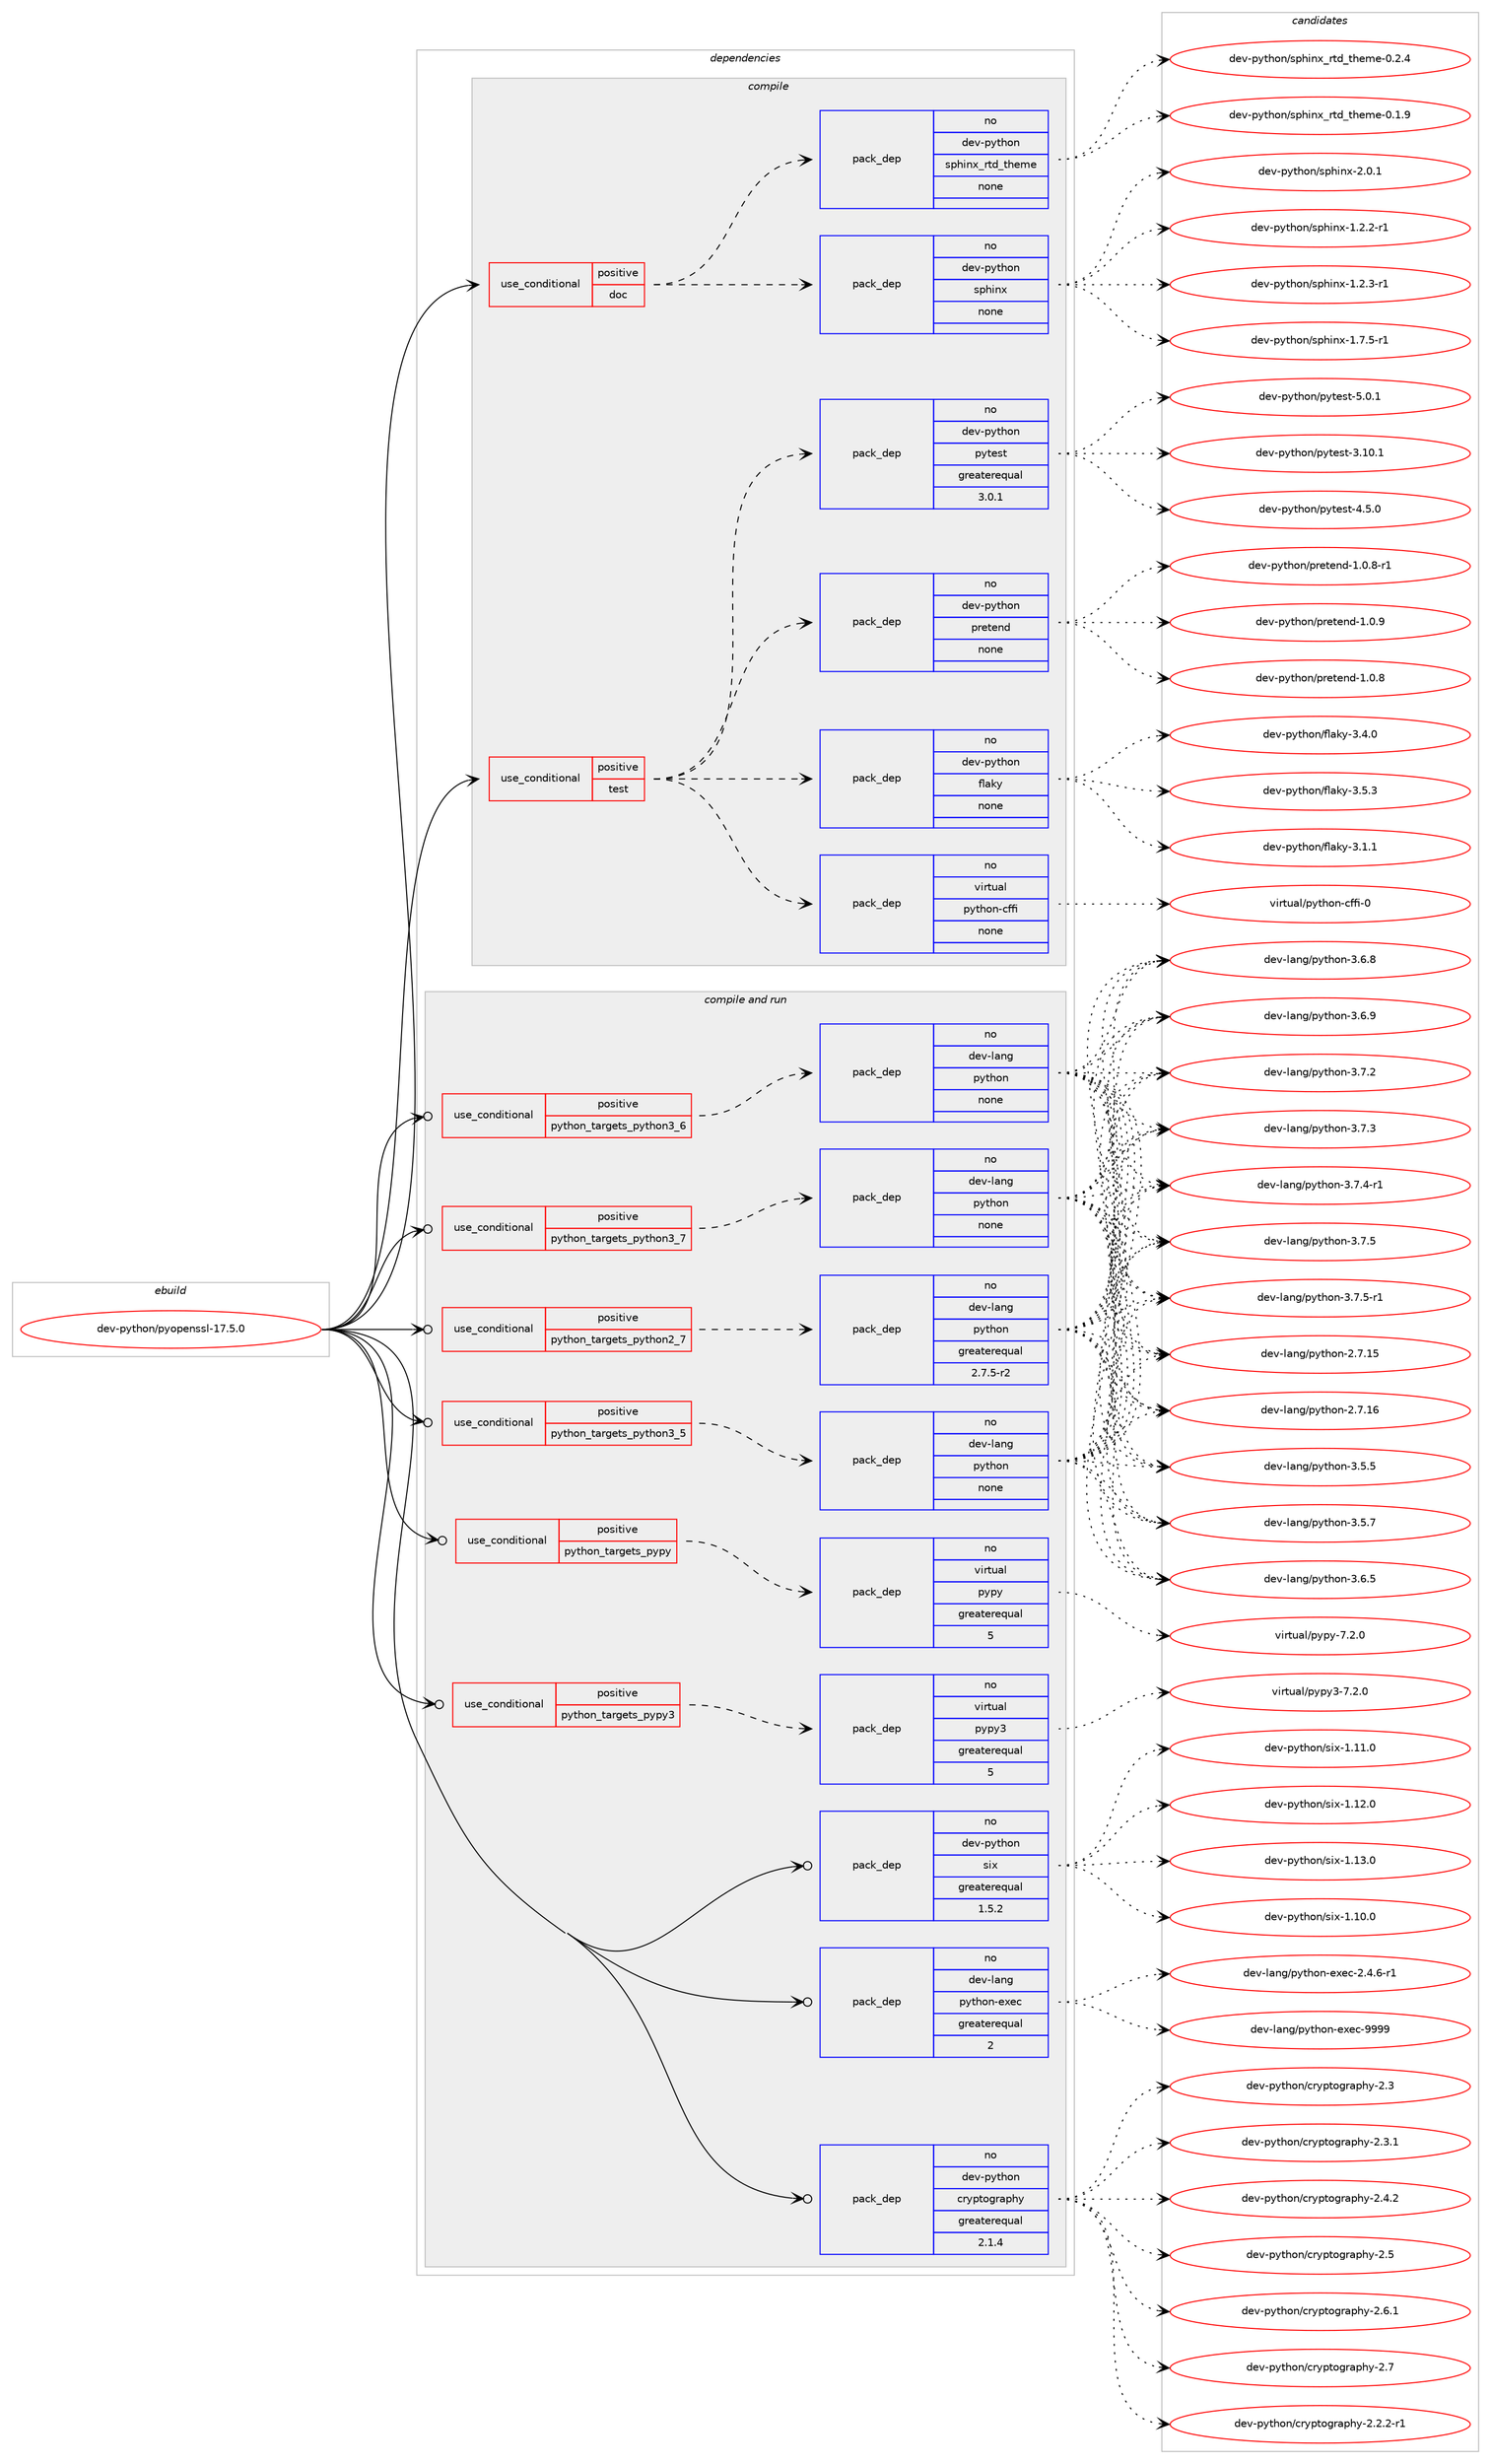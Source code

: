 digraph prolog {

# *************
# Graph options
# *************

newrank=true;
concentrate=true;
compound=true;
graph [rankdir=LR,fontname=Helvetica,fontsize=10,ranksep=1.5];#, ranksep=2.5, nodesep=0.2];
edge  [arrowhead=vee];
node  [fontname=Helvetica,fontsize=10];

# **********
# The ebuild
# **********

subgraph cluster_leftcol {
color=gray;
rank=same;
label=<<i>ebuild</i>>;
id [label="dev-python/pyopenssl-17.5.0", color=red, width=4, href="../dev-python/pyopenssl-17.5.0.svg"];
}

# ****************
# The dependencies
# ****************

subgraph cluster_midcol {
color=gray;
label=<<i>dependencies</i>>;
subgraph cluster_compile {
fillcolor="#eeeeee";
style=filled;
label=<<i>compile</i>>;
subgraph cond146397 {
dependency627414 [label=<<TABLE BORDER="0" CELLBORDER="1" CELLSPACING="0" CELLPADDING="4"><TR><TD ROWSPAN="3" CELLPADDING="10">use_conditional</TD></TR><TR><TD>positive</TD></TR><TR><TD>doc</TD></TR></TABLE>>, shape=none, color=red];
subgraph pack469168 {
dependency627415 [label=<<TABLE BORDER="0" CELLBORDER="1" CELLSPACING="0" CELLPADDING="4" WIDTH="220"><TR><TD ROWSPAN="6" CELLPADDING="30">pack_dep</TD></TR><TR><TD WIDTH="110">no</TD></TR><TR><TD>dev-python</TD></TR><TR><TD>sphinx</TD></TR><TR><TD>none</TD></TR><TR><TD></TD></TR></TABLE>>, shape=none, color=blue];
}
dependency627414:e -> dependency627415:w [weight=20,style="dashed",arrowhead="vee"];
subgraph pack469169 {
dependency627416 [label=<<TABLE BORDER="0" CELLBORDER="1" CELLSPACING="0" CELLPADDING="4" WIDTH="220"><TR><TD ROWSPAN="6" CELLPADDING="30">pack_dep</TD></TR><TR><TD WIDTH="110">no</TD></TR><TR><TD>dev-python</TD></TR><TR><TD>sphinx_rtd_theme</TD></TR><TR><TD>none</TD></TR><TR><TD></TD></TR></TABLE>>, shape=none, color=blue];
}
dependency627414:e -> dependency627416:w [weight=20,style="dashed",arrowhead="vee"];
}
id:e -> dependency627414:w [weight=20,style="solid",arrowhead="vee"];
subgraph cond146398 {
dependency627417 [label=<<TABLE BORDER="0" CELLBORDER="1" CELLSPACING="0" CELLPADDING="4"><TR><TD ROWSPAN="3" CELLPADDING="10">use_conditional</TD></TR><TR><TD>positive</TD></TR><TR><TD>test</TD></TR></TABLE>>, shape=none, color=red];
subgraph pack469170 {
dependency627418 [label=<<TABLE BORDER="0" CELLBORDER="1" CELLSPACING="0" CELLPADDING="4" WIDTH="220"><TR><TD ROWSPAN="6" CELLPADDING="30">pack_dep</TD></TR><TR><TD WIDTH="110">no</TD></TR><TR><TD>virtual</TD></TR><TR><TD>python-cffi</TD></TR><TR><TD>none</TD></TR><TR><TD></TD></TR></TABLE>>, shape=none, color=blue];
}
dependency627417:e -> dependency627418:w [weight=20,style="dashed",arrowhead="vee"];
subgraph pack469171 {
dependency627419 [label=<<TABLE BORDER="0" CELLBORDER="1" CELLSPACING="0" CELLPADDING="4" WIDTH="220"><TR><TD ROWSPAN="6" CELLPADDING="30">pack_dep</TD></TR><TR><TD WIDTH="110">no</TD></TR><TR><TD>dev-python</TD></TR><TR><TD>flaky</TD></TR><TR><TD>none</TD></TR><TR><TD></TD></TR></TABLE>>, shape=none, color=blue];
}
dependency627417:e -> dependency627419:w [weight=20,style="dashed",arrowhead="vee"];
subgraph pack469172 {
dependency627420 [label=<<TABLE BORDER="0" CELLBORDER="1" CELLSPACING="0" CELLPADDING="4" WIDTH="220"><TR><TD ROWSPAN="6" CELLPADDING="30">pack_dep</TD></TR><TR><TD WIDTH="110">no</TD></TR><TR><TD>dev-python</TD></TR><TR><TD>pretend</TD></TR><TR><TD>none</TD></TR><TR><TD></TD></TR></TABLE>>, shape=none, color=blue];
}
dependency627417:e -> dependency627420:w [weight=20,style="dashed",arrowhead="vee"];
subgraph pack469173 {
dependency627421 [label=<<TABLE BORDER="0" CELLBORDER="1" CELLSPACING="0" CELLPADDING="4" WIDTH="220"><TR><TD ROWSPAN="6" CELLPADDING="30">pack_dep</TD></TR><TR><TD WIDTH="110">no</TD></TR><TR><TD>dev-python</TD></TR><TR><TD>pytest</TD></TR><TR><TD>greaterequal</TD></TR><TR><TD>3.0.1</TD></TR></TABLE>>, shape=none, color=blue];
}
dependency627417:e -> dependency627421:w [weight=20,style="dashed",arrowhead="vee"];
}
id:e -> dependency627417:w [weight=20,style="solid",arrowhead="vee"];
}
subgraph cluster_compileandrun {
fillcolor="#eeeeee";
style=filled;
label=<<i>compile and run</i>>;
subgraph cond146399 {
dependency627422 [label=<<TABLE BORDER="0" CELLBORDER="1" CELLSPACING="0" CELLPADDING="4"><TR><TD ROWSPAN="3" CELLPADDING="10">use_conditional</TD></TR><TR><TD>positive</TD></TR><TR><TD>python_targets_pypy</TD></TR></TABLE>>, shape=none, color=red];
subgraph pack469174 {
dependency627423 [label=<<TABLE BORDER="0" CELLBORDER="1" CELLSPACING="0" CELLPADDING="4" WIDTH="220"><TR><TD ROWSPAN="6" CELLPADDING="30">pack_dep</TD></TR><TR><TD WIDTH="110">no</TD></TR><TR><TD>virtual</TD></TR><TR><TD>pypy</TD></TR><TR><TD>greaterequal</TD></TR><TR><TD>5</TD></TR></TABLE>>, shape=none, color=blue];
}
dependency627422:e -> dependency627423:w [weight=20,style="dashed",arrowhead="vee"];
}
id:e -> dependency627422:w [weight=20,style="solid",arrowhead="odotvee"];
subgraph cond146400 {
dependency627424 [label=<<TABLE BORDER="0" CELLBORDER="1" CELLSPACING="0" CELLPADDING="4"><TR><TD ROWSPAN="3" CELLPADDING="10">use_conditional</TD></TR><TR><TD>positive</TD></TR><TR><TD>python_targets_pypy3</TD></TR></TABLE>>, shape=none, color=red];
subgraph pack469175 {
dependency627425 [label=<<TABLE BORDER="0" CELLBORDER="1" CELLSPACING="0" CELLPADDING="4" WIDTH="220"><TR><TD ROWSPAN="6" CELLPADDING="30">pack_dep</TD></TR><TR><TD WIDTH="110">no</TD></TR><TR><TD>virtual</TD></TR><TR><TD>pypy3</TD></TR><TR><TD>greaterequal</TD></TR><TR><TD>5</TD></TR></TABLE>>, shape=none, color=blue];
}
dependency627424:e -> dependency627425:w [weight=20,style="dashed",arrowhead="vee"];
}
id:e -> dependency627424:w [weight=20,style="solid",arrowhead="odotvee"];
subgraph cond146401 {
dependency627426 [label=<<TABLE BORDER="0" CELLBORDER="1" CELLSPACING="0" CELLPADDING="4"><TR><TD ROWSPAN="3" CELLPADDING="10">use_conditional</TD></TR><TR><TD>positive</TD></TR><TR><TD>python_targets_python2_7</TD></TR></TABLE>>, shape=none, color=red];
subgraph pack469176 {
dependency627427 [label=<<TABLE BORDER="0" CELLBORDER="1" CELLSPACING="0" CELLPADDING="4" WIDTH="220"><TR><TD ROWSPAN="6" CELLPADDING="30">pack_dep</TD></TR><TR><TD WIDTH="110">no</TD></TR><TR><TD>dev-lang</TD></TR><TR><TD>python</TD></TR><TR><TD>greaterequal</TD></TR><TR><TD>2.7.5-r2</TD></TR></TABLE>>, shape=none, color=blue];
}
dependency627426:e -> dependency627427:w [weight=20,style="dashed",arrowhead="vee"];
}
id:e -> dependency627426:w [weight=20,style="solid",arrowhead="odotvee"];
subgraph cond146402 {
dependency627428 [label=<<TABLE BORDER="0" CELLBORDER="1" CELLSPACING="0" CELLPADDING="4"><TR><TD ROWSPAN="3" CELLPADDING="10">use_conditional</TD></TR><TR><TD>positive</TD></TR><TR><TD>python_targets_python3_5</TD></TR></TABLE>>, shape=none, color=red];
subgraph pack469177 {
dependency627429 [label=<<TABLE BORDER="0" CELLBORDER="1" CELLSPACING="0" CELLPADDING="4" WIDTH="220"><TR><TD ROWSPAN="6" CELLPADDING="30">pack_dep</TD></TR><TR><TD WIDTH="110">no</TD></TR><TR><TD>dev-lang</TD></TR><TR><TD>python</TD></TR><TR><TD>none</TD></TR><TR><TD></TD></TR></TABLE>>, shape=none, color=blue];
}
dependency627428:e -> dependency627429:w [weight=20,style="dashed",arrowhead="vee"];
}
id:e -> dependency627428:w [weight=20,style="solid",arrowhead="odotvee"];
subgraph cond146403 {
dependency627430 [label=<<TABLE BORDER="0" CELLBORDER="1" CELLSPACING="0" CELLPADDING="4"><TR><TD ROWSPAN="3" CELLPADDING="10">use_conditional</TD></TR><TR><TD>positive</TD></TR><TR><TD>python_targets_python3_6</TD></TR></TABLE>>, shape=none, color=red];
subgraph pack469178 {
dependency627431 [label=<<TABLE BORDER="0" CELLBORDER="1" CELLSPACING="0" CELLPADDING="4" WIDTH="220"><TR><TD ROWSPAN="6" CELLPADDING="30">pack_dep</TD></TR><TR><TD WIDTH="110">no</TD></TR><TR><TD>dev-lang</TD></TR><TR><TD>python</TD></TR><TR><TD>none</TD></TR><TR><TD></TD></TR></TABLE>>, shape=none, color=blue];
}
dependency627430:e -> dependency627431:w [weight=20,style="dashed",arrowhead="vee"];
}
id:e -> dependency627430:w [weight=20,style="solid",arrowhead="odotvee"];
subgraph cond146404 {
dependency627432 [label=<<TABLE BORDER="0" CELLBORDER="1" CELLSPACING="0" CELLPADDING="4"><TR><TD ROWSPAN="3" CELLPADDING="10">use_conditional</TD></TR><TR><TD>positive</TD></TR><TR><TD>python_targets_python3_7</TD></TR></TABLE>>, shape=none, color=red];
subgraph pack469179 {
dependency627433 [label=<<TABLE BORDER="0" CELLBORDER="1" CELLSPACING="0" CELLPADDING="4" WIDTH="220"><TR><TD ROWSPAN="6" CELLPADDING="30">pack_dep</TD></TR><TR><TD WIDTH="110">no</TD></TR><TR><TD>dev-lang</TD></TR><TR><TD>python</TD></TR><TR><TD>none</TD></TR><TR><TD></TD></TR></TABLE>>, shape=none, color=blue];
}
dependency627432:e -> dependency627433:w [weight=20,style="dashed",arrowhead="vee"];
}
id:e -> dependency627432:w [weight=20,style="solid",arrowhead="odotvee"];
subgraph pack469180 {
dependency627434 [label=<<TABLE BORDER="0" CELLBORDER="1" CELLSPACING="0" CELLPADDING="4" WIDTH="220"><TR><TD ROWSPAN="6" CELLPADDING="30">pack_dep</TD></TR><TR><TD WIDTH="110">no</TD></TR><TR><TD>dev-lang</TD></TR><TR><TD>python-exec</TD></TR><TR><TD>greaterequal</TD></TR><TR><TD>2</TD></TR></TABLE>>, shape=none, color=blue];
}
id:e -> dependency627434:w [weight=20,style="solid",arrowhead="odotvee"];
subgraph pack469181 {
dependency627435 [label=<<TABLE BORDER="0" CELLBORDER="1" CELLSPACING="0" CELLPADDING="4" WIDTH="220"><TR><TD ROWSPAN="6" CELLPADDING="30">pack_dep</TD></TR><TR><TD WIDTH="110">no</TD></TR><TR><TD>dev-python</TD></TR><TR><TD>cryptography</TD></TR><TR><TD>greaterequal</TD></TR><TR><TD>2.1.4</TD></TR></TABLE>>, shape=none, color=blue];
}
id:e -> dependency627435:w [weight=20,style="solid",arrowhead="odotvee"];
subgraph pack469182 {
dependency627436 [label=<<TABLE BORDER="0" CELLBORDER="1" CELLSPACING="0" CELLPADDING="4" WIDTH="220"><TR><TD ROWSPAN="6" CELLPADDING="30">pack_dep</TD></TR><TR><TD WIDTH="110">no</TD></TR><TR><TD>dev-python</TD></TR><TR><TD>six</TD></TR><TR><TD>greaterequal</TD></TR><TR><TD>1.5.2</TD></TR></TABLE>>, shape=none, color=blue];
}
id:e -> dependency627436:w [weight=20,style="solid",arrowhead="odotvee"];
}
subgraph cluster_run {
fillcolor="#eeeeee";
style=filled;
label=<<i>run</i>>;
}
}

# **************
# The candidates
# **************

subgraph cluster_choices {
rank=same;
color=gray;
label=<<i>candidates</i>>;

subgraph choice469168 {
color=black;
nodesep=1;
choice10010111845112121116104111110471151121041051101204549465046504511449 [label="dev-python/sphinx-1.2.2-r1", color=red, width=4,href="../dev-python/sphinx-1.2.2-r1.svg"];
choice10010111845112121116104111110471151121041051101204549465046514511449 [label="dev-python/sphinx-1.2.3-r1", color=red, width=4,href="../dev-python/sphinx-1.2.3-r1.svg"];
choice10010111845112121116104111110471151121041051101204549465546534511449 [label="dev-python/sphinx-1.7.5-r1", color=red, width=4,href="../dev-python/sphinx-1.7.5-r1.svg"];
choice1001011184511212111610411111047115112104105110120455046484649 [label="dev-python/sphinx-2.0.1", color=red, width=4,href="../dev-python/sphinx-2.0.1.svg"];
dependency627415:e -> choice10010111845112121116104111110471151121041051101204549465046504511449:w [style=dotted,weight="100"];
dependency627415:e -> choice10010111845112121116104111110471151121041051101204549465046514511449:w [style=dotted,weight="100"];
dependency627415:e -> choice10010111845112121116104111110471151121041051101204549465546534511449:w [style=dotted,weight="100"];
dependency627415:e -> choice1001011184511212111610411111047115112104105110120455046484649:w [style=dotted,weight="100"];
}
subgraph choice469169 {
color=black;
nodesep=1;
choice10010111845112121116104111110471151121041051101209511411610095116104101109101454846494657 [label="dev-python/sphinx_rtd_theme-0.1.9", color=red, width=4,href="../dev-python/sphinx_rtd_theme-0.1.9.svg"];
choice10010111845112121116104111110471151121041051101209511411610095116104101109101454846504652 [label="dev-python/sphinx_rtd_theme-0.2.4", color=red, width=4,href="../dev-python/sphinx_rtd_theme-0.2.4.svg"];
dependency627416:e -> choice10010111845112121116104111110471151121041051101209511411610095116104101109101454846494657:w [style=dotted,weight="100"];
dependency627416:e -> choice10010111845112121116104111110471151121041051101209511411610095116104101109101454846504652:w [style=dotted,weight="100"];
}
subgraph choice469170 {
color=black;
nodesep=1;
choice118105114116117971084711212111610411111045991021021054548 [label="virtual/python-cffi-0", color=red, width=4,href="../virtual/python-cffi-0.svg"];
dependency627418:e -> choice118105114116117971084711212111610411111045991021021054548:w [style=dotted,weight="100"];
}
subgraph choice469171 {
color=black;
nodesep=1;
choice100101118451121211161041111104710210897107121455146494649 [label="dev-python/flaky-3.1.1", color=red, width=4,href="../dev-python/flaky-3.1.1.svg"];
choice100101118451121211161041111104710210897107121455146524648 [label="dev-python/flaky-3.4.0", color=red, width=4,href="../dev-python/flaky-3.4.0.svg"];
choice100101118451121211161041111104710210897107121455146534651 [label="dev-python/flaky-3.5.3", color=red, width=4,href="../dev-python/flaky-3.5.3.svg"];
dependency627419:e -> choice100101118451121211161041111104710210897107121455146494649:w [style=dotted,weight="100"];
dependency627419:e -> choice100101118451121211161041111104710210897107121455146524648:w [style=dotted,weight="100"];
dependency627419:e -> choice100101118451121211161041111104710210897107121455146534651:w [style=dotted,weight="100"];
}
subgraph choice469172 {
color=black;
nodesep=1;
choice1001011184511212111610411111047112114101116101110100454946484656 [label="dev-python/pretend-1.0.8", color=red, width=4,href="../dev-python/pretend-1.0.8.svg"];
choice10010111845112121116104111110471121141011161011101004549464846564511449 [label="dev-python/pretend-1.0.8-r1", color=red, width=4,href="../dev-python/pretend-1.0.8-r1.svg"];
choice1001011184511212111610411111047112114101116101110100454946484657 [label="dev-python/pretend-1.0.9", color=red, width=4,href="../dev-python/pretend-1.0.9.svg"];
dependency627420:e -> choice1001011184511212111610411111047112114101116101110100454946484656:w [style=dotted,weight="100"];
dependency627420:e -> choice10010111845112121116104111110471121141011161011101004549464846564511449:w [style=dotted,weight="100"];
dependency627420:e -> choice1001011184511212111610411111047112114101116101110100454946484657:w [style=dotted,weight="100"];
}
subgraph choice469173 {
color=black;
nodesep=1;
choice100101118451121211161041111104711212111610111511645514649484649 [label="dev-python/pytest-3.10.1", color=red, width=4,href="../dev-python/pytest-3.10.1.svg"];
choice1001011184511212111610411111047112121116101115116455246534648 [label="dev-python/pytest-4.5.0", color=red, width=4,href="../dev-python/pytest-4.5.0.svg"];
choice1001011184511212111610411111047112121116101115116455346484649 [label="dev-python/pytest-5.0.1", color=red, width=4,href="../dev-python/pytest-5.0.1.svg"];
dependency627421:e -> choice100101118451121211161041111104711212111610111511645514649484649:w [style=dotted,weight="100"];
dependency627421:e -> choice1001011184511212111610411111047112121116101115116455246534648:w [style=dotted,weight="100"];
dependency627421:e -> choice1001011184511212111610411111047112121116101115116455346484649:w [style=dotted,weight="100"];
}
subgraph choice469174 {
color=black;
nodesep=1;
choice1181051141161179710847112121112121455546504648 [label="virtual/pypy-7.2.0", color=red, width=4,href="../virtual/pypy-7.2.0.svg"];
dependency627423:e -> choice1181051141161179710847112121112121455546504648:w [style=dotted,weight="100"];
}
subgraph choice469175 {
color=black;
nodesep=1;
choice118105114116117971084711212111212151455546504648 [label="virtual/pypy3-7.2.0", color=red, width=4,href="../virtual/pypy3-7.2.0.svg"];
dependency627425:e -> choice118105114116117971084711212111212151455546504648:w [style=dotted,weight="100"];
}
subgraph choice469176 {
color=black;
nodesep=1;
choice10010111845108971101034711212111610411111045504655464953 [label="dev-lang/python-2.7.15", color=red, width=4,href="../dev-lang/python-2.7.15.svg"];
choice10010111845108971101034711212111610411111045504655464954 [label="dev-lang/python-2.7.16", color=red, width=4,href="../dev-lang/python-2.7.16.svg"];
choice100101118451089711010347112121116104111110455146534653 [label="dev-lang/python-3.5.5", color=red, width=4,href="../dev-lang/python-3.5.5.svg"];
choice100101118451089711010347112121116104111110455146534655 [label="dev-lang/python-3.5.7", color=red, width=4,href="../dev-lang/python-3.5.7.svg"];
choice100101118451089711010347112121116104111110455146544653 [label="dev-lang/python-3.6.5", color=red, width=4,href="../dev-lang/python-3.6.5.svg"];
choice100101118451089711010347112121116104111110455146544656 [label="dev-lang/python-3.6.8", color=red, width=4,href="../dev-lang/python-3.6.8.svg"];
choice100101118451089711010347112121116104111110455146544657 [label="dev-lang/python-3.6.9", color=red, width=4,href="../dev-lang/python-3.6.9.svg"];
choice100101118451089711010347112121116104111110455146554650 [label="dev-lang/python-3.7.2", color=red, width=4,href="../dev-lang/python-3.7.2.svg"];
choice100101118451089711010347112121116104111110455146554651 [label="dev-lang/python-3.7.3", color=red, width=4,href="../dev-lang/python-3.7.3.svg"];
choice1001011184510897110103471121211161041111104551465546524511449 [label="dev-lang/python-3.7.4-r1", color=red, width=4,href="../dev-lang/python-3.7.4-r1.svg"];
choice100101118451089711010347112121116104111110455146554653 [label="dev-lang/python-3.7.5", color=red, width=4,href="../dev-lang/python-3.7.5.svg"];
choice1001011184510897110103471121211161041111104551465546534511449 [label="dev-lang/python-3.7.5-r1", color=red, width=4,href="../dev-lang/python-3.7.5-r1.svg"];
dependency627427:e -> choice10010111845108971101034711212111610411111045504655464953:w [style=dotted,weight="100"];
dependency627427:e -> choice10010111845108971101034711212111610411111045504655464954:w [style=dotted,weight="100"];
dependency627427:e -> choice100101118451089711010347112121116104111110455146534653:w [style=dotted,weight="100"];
dependency627427:e -> choice100101118451089711010347112121116104111110455146534655:w [style=dotted,weight="100"];
dependency627427:e -> choice100101118451089711010347112121116104111110455146544653:w [style=dotted,weight="100"];
dependency627427:e -> choice100101118451089711010347112121116104111110455146544656:w [style=dotted,weight="100"];
dependency627427:e -> choice100101118451089711010347112121116104111110455146544657:w [style=dotted,weight="100"];
dependency627427:e -> choice100101118451089711010347112121116104111110455146554650:w [style=dotted,weight="100"];
dependency627427:e -> choice100101118451089711010347112121116104111110455146554651:w [style=dotted,weight="100"];
dependency627427:e -> choice1001011184510897110103471121211161041111104551465546524511449:w [style=dotted,weight="100"];
dependency627427:e -> choice100101118451089711010347112121116104111110455146554653:w [style=dotted,weight="100"];
dependency627427:e -> choice1001011184510897110103471121211161041111104551465546534511449:w [style=dotted,weight="100"];
}
subgraph choice469177 {
color=black;
nodesep=1;
choice10010111845108971101034711212111610411111045504655464953 [label="dev-lang/python-2.7.15", color=red, width=4,href="../dev-lang/python-2.7.15.svg"];
choice10010111845108971101034711212111610411111045504655464954 [label="dev-lang/python-2.7.16", color=red, width=4,href="../dev-lang/python-2.7.16.svg"];
choice100101118451089711010347112121116104111110455146534653 [label="dev-lang/python-3.5.5", color=red, width=4,href="../dev-lang/python-3.5.5.svg"];
choice100101118451089711010347112121116104111110455146534655 [label="dev-lang/python-3.5.7", color=red, width=4,href="../dev-lang/python-3.5.7.svg"];
choice100101118451089711010347112121116104111110455146544653 [label="dev-lang/python-3.6.5", color=red, width=4,href="../dev-lang/python-3.6.5.svg"];
choice100101118451089711010347112121116104111110455146544656 [label="dev-lang/python-3.6.8", color=red, width=4,href="../dev-lang/python-3.6.8.svg"];
choice100101118451089711010347112121116104111110455146544657 [label="dev-lang/python-3.6.9", color=red, width=4,href="../dev-lang/python-3.6.9.svg"];
choice100101118451089711010347112121116104111110455146554650 [label="dev-lang/python-3.7.2", color=red, width=4,href="../dev-lang/python-3.7.2.svg"];
choice100101118451089711010347112121116104111110455146554651 [label="dev-lang/python-3.7.3", color=red, width=4,href="../dev-lang/python-3.7.3.svg"];
choice1001011184510897110103471121211161041111104551465546524511449 [label="dev-lang/python-3.7.4-r1", color=red, width=4,href="../dev-lang/python-3.7.4-r1.svg"];
choice100101118451089711010347112121116104111110455146554653 [label="dev-lang/python-3.7.5", color=red, width=4,href="../dev-lang/python-3.7.5.svg"];
choice1001011184510897110103471121211161041111104551465546534511449 [label="dev-lang/python-3.7.5-r1", color=red, width=4,href="../dev-lang/python-3.7.5-r1.svg"];
dependency627429:e -> choice10010111845108971101034711212111610411111045504655464953:w [style=dotted,weight="100"];
dependency627429:e -> choice10010111845108971101034711212111610411111045504655464954:w [style=dotted,weight="100"];
dependency627429:e -> choice100101118451089711010347112121116104111110455146534653:w [style=dotted,weight="100"];
dependency627429:e -> choice100101118451089711010347112121116104111110455146534655:w [style=dotted,weight="100"];
dependency627429:e -> choice100101118451089711010347112121116104111110455146544653:w [style=dotted,weight="100"];
dependency627429:e -> choice100101118451089711010347112121116104111110455146544656:w [style=dotted,weight="100"];
dependency627429:e -> choice100101118451089711010347112121116104111110455146544657:w [style=dotted,weight="100"];
dependency627429:e -> choice100101118451089711010347112121116104111110455146554650:w [style=dotted,weight="100"];
dependency627429:e -> choice100101118451089711010347112121116104111110455146554651:w [style=dotted,weight="100"];
dependency627429:e -> choice1001011184510897110103471121211161041111104551465546524511449:w [style=dotted,weight="100"];
dependency627429:e -> choice100101118451089711010347112121116104111110455146554653:w [style=dotted,weight="100"];
dependency627429:e -> choice1001011184510897110103471121211161041111104551465546534511449:w [style=dotted,weight="100"];
}
subgraph choice469178 {
color=black;
nodesep=1;
choice10010111845108971101034711212111610411111045504655464953 [label="dev-lang/python-2.7.15", color=red, width=4,href="../dev-lang/python-2.7.15.svg"];
choice10010111845108971101034711212111610411111045504655464954 [label="dev-lang/python-2.7.16", color=red, width=4,href="../dev-lang/python-2.7.16.svg"];
choice100101118451089711010347112121116104111110455146534653 [label="dev-lang/python-3.5.5", color=red, width=4,href="../dev-lang/python-3.5.5.svg"];
choice100101118451089711010347112121116104111110455146534655 [label="dev-lang/python-3.5.7", color=red, width=4,href="../dev-lang/python-3.5.7.svg"];
choice100101118451089711010347112121116104111110455146544653 [label="dev-lang/python-3.6.5", color=red, width=4,href="../dev-lang/python-3.6.5.svg"];
choice100101118451089711010347112121116104111110455146544656 [label="dev-lang/python-3.6.8", color=red, width=4,href="../dev-lang/python-3.6.8.svg"];
choice100101118451089711010347112121116104111110455146544657 [label="dev-lang/python-3.6.9", color=red, width=4,href="../dev-lang/python-3.6.9.svg"];
choice100101118451089711010347112121116104111110455146554650 [label="dev-lang/python-3.7.2", color=red, width=4,href="../dev-lang/python-3.7.2.svg"];
choice100101118451089711010347112121116104111110455146554651 [label="dev-lang/python-3.7.3", color=red, width=4,href="../dev-lang/python-3.7.3.svg"];
choice1001011184510897110103471121211161041111104551465546524511449 [label="dev-lang/python-3.7.4-r1", color=red, width=4,href="../dev-lang/python-3.7.4-r1.svg"];
choice100101118451089711010347112121116104111110455146554653 [label="dev-lang/python-3.7.5", color=red, width=4,href="../dev-lang/python-3.7.5.svg"];
choice1001011184510897110103471121211161041111104551465546534511449 [label="dev-lang/python-3.7.5-r1", color=red, width=4,href="../dev-lang/python-3.7.5-r1.svg"];
dependency627431:e -> choice10010111845108971101034711212111610411111045504655464953:w [style=dotted,weight="100"];
dependency627431:e -> choice10010111845108971101034711212111610411111045504655464954:w [style=dotted,weight="100"];
dependency627431:e -> choice100101118451089711010347112121116104111110455146534653:w [style=dotted,weight="100"];
dependency627431:e -> choice100101118451089711010347112121116104111110455146534655:w [style=dotted,weight="100"];
dependency627431:e -> choice100101118451089711010347112121116104111110455146544653:w [style=dotted,weight="100"];
dependency627431:e -> choice100101118451089711010347112121116104111110455146544656:w [style=dotted,weight="100"];
dependency627431:e -> choice100101118451089711010347112121116104111110455146544657:w [style=dotted,weight="100"];
dependency627431:e -> choice100101118451089711010347112121116104111110455146554650:w [style=dotted,weight="100"];
dependency627431:e -> choice100101118451089711010347112121116104111110455146554651:w [style=dotted,weight="100"];
dependency627431:e -> choice1001011184510897110103471121211161041111104551465546524511449:w [style=dotted,weight="100"];
dependency627431:e -> choice100101118451089711010347112121116104111110455146554653:w [style=dotted,weight="100"];
dependency627431:e -> choice1001011184510897110103471121211161041111104551465546534511449:w [style=dotted,weight="100"];
}
subgraph choice469179 {
color=black;
nodesep=1;
choice10010111845108971101034711212111610411111045504655464953 [label="dev-lang/python-2.7.15", color=red, width=4,href="../dev-lang/python-2.7.15.svg"];
choice10010111845108971101034711212111610411111045504655464954 [label="dev-lang/python-2.7.16", color=red, width=4,href="../dev-lang/python-2.7.16.svg"];
choice100101118451089711010347112121116104111110455146534653 [label="dev-lang/python-3.5.5", color=red, width=4,href="../dev-lang/python-3.5.5.svg"];
choice100101118451089711010347112121116104111110455146534655 [label="dev-lang/python-3.5.7", color=red, width=4,href="../dev-lang/python-3.5.7.svg"];
choice100101118451089711010347112121116104111110455146544653 [label="dev-lang/python-3.6.5", color=red, width=4,href="../dev-lang/python-3.6.5.svg"];
choice100101118451089711010347112121116104111110455146544656 [label="dev-lang/python-3.6.8", color=red, width=4,href="../dev-lang/python-3.6.8.svg"];
choice100101118451089711010347112121116104111110455146544657 [label="dev-lang/python-3.6.9", color=red, width=4,href="../dev-lang/python-3.6.9.svg"];
choice100101118451089711010347112121116104111110455146554650 [label="dev-lang/python-3.7.2", color=red, width=4,href="../dev-lang/python-3.7.2.svg"];
choice100101118451089711010347112121116104111110455146554651 [label="dev-lang/python-3.7.3", color=red, width=4,href="../dev-lang/python-3.7.3.svg"];
choice1001011184510897110103471121211161041111104551465546524511449 [label="dev-lang/python-3.7.4-r1", color=red, width=4,href="../dev-lang/python-3.7.4-r1.svg"];
choice100101118451089711010347112121116104111110455146554653 [label="dev-lang/python-3.7.5", color=red, width=4,href="../dev-lang/python-3.7.5.svg"];
choice1001011184510897110103471121211161041111104551465546534511449 [label="dev-lang/python-3.7.5-r1", color=red, width=4,href="../dev-lang/python-3.7.5-r1.svg"];
dependency627433:e -> choice10010111845108971101034711212111610411111045504655464953:w [style=dotted,weight="100"];
dependency627433:e -> choice10010111845108971101034711212111610411111045504655464954:w [style=dotted,weight="100"];
dependency627433:e -> choice100101118451089711010347112121116104111110455146534653:w [style=dotted,weight="100"];
dependency627433:e -> choice100101118451089711010347112121116104111110455146534655:w [style=dotted,weight="100"];
dependency627433:e -> choice100101118451089711010347112121116104111110455146544653:w [style=dotted,weight="100"];
dependency627433:e -> choice100101118451089711010347112121116104111110455146544656:w [style=dotted,weight="100"];
dependency627433:e -> choice100101118451089711010347112121116104111110455146544657:w [style=dotted,weight="100"];
dependency627433:e -> choice100101118451089711010347112121116104111110455146554650:w [style=dotted,weight="100"];
dependency627433:e -> choice100101118451089711010347112121116104111110455146554651:w [style=dotted,weight="100"];
dependency627433:e -> choice1001011184510897110103471121211161041111104551465546524511449:w [style=dotted,weight="100"];
dependency627433:e -> choice100101118451089711010347112121116104111110455146554653:w [style=dotted,weight="100"];
dependency627433:e -> choice1001011184510897110103471121211161041111104551465546534511449:w [style=dotted,weight="100"];
}
subgraph choice469180 {
color=black;
nodesep=1;
choice10010111845108971101034711212111610411111045101120101994550465246544511449 [label="dev-lang/python-exec-2.4.6-r1", color=red, width=4,href="../dev-lang/python-exec-2.4.6-r1.svg"];
choice10010111845108971101034711212111610411111045101120101994557575757 [label="dev-lang/python-exec-9999", color=red, width=4,href="../dev-lang/python-exec-9999.svg"];
dependency627434:e -> choice10010111845108971101034711212111610411111045101120101994550465246544511449:w [style=dotted,weight="100"];
dependency627434:e -> choice10010111845108971101034711212111610411111045101120101994557575757:w [style=dotted,weight="100"];
}
subgraph choice469181 {
color=black;
nodesep=1;
choice100101118451121211161041111104799114121112116111103114971121041214550465046504511449 [label="dev-python/cryptography-2.2.2-r1", color=red, width=4,href="../dev-python/cryptography-2.2.2-r1.svg"];
choice1001011184511212111610411111047991141211121161111031149711210412145504651 [label="dev-python/cryptography-2.3", color=red, width=4,href="../dev-python/cryptography-2.3.svg"];
choice10010111845112121116104111110479911412111211611110311497112104121455046514649 [label="dev-python/cryptography-2.3.1", color=red, width=4,href="../dev-python/cryptography-2.3.1.svg"];
choice10010111845112121116104111110479911412111211611110311497112104121455046524650 [label="dev-python/cryptography-2.4.2", color=red, width=4,href="../dev-python/cryptography-2.4.2.svg"];
choice1001011184511212111610411111047991141211121161111031149711210412145504653 [label="dev-python/cryptography-2.5", color=red, width=4,href="../dev-python/cryptography-2.5.svg"];
choice10010111845112121116104111110479911412111211611110311497112104121455046544649 [label="dev-python/cryptography-2.6.1", color=red, width=4,href="../dev-python/cryptography-2.6.1.svg"];
choice1001011184511212111610411111047991141211121161111031149711210412145504655 [label="dev-python/cryptography-2.7", color=red, width=4,href="../dev-python/cryptography-2.7.svg"];
dependency627435:e -> choice100101118451121211161041111104799114121112116111103114971121041214550465046504511449:w [style=dotted,weight="100"];
dependency627435:e -> choice1001011184511212111610411111047991141211121161111031149711210412145504651:w [style=dotted,weight="100"];
dependency627435:e -> choice10010111845112121116104111110479911412111211611110311497112104121455046514649:w [style=dotted,weight="100"];
dependency627435:e -> choice10010111845112121116104111110479911412111211611110311497112104121455046524650:w [style=dotted,weight="100"];
dependency627435:e -> choice1001011184511212111610411111047991141211121161111031149711210412145504653:w [style=dotted,weight="100"];
dependency627435:e -> choice10010111845112121116104111110479911412111211611110311497112104121455046544649:w [style=dotted,weight="100"];
dependency627435:e -> choice1001011184511212111610411111047991141211121161111031149711210412145504655:w [style=dotted,weight="100"];
}
subgraph choice469182 {
color=black;
nodesep=1;
choice100101118451121211161041111104711510512045494649484648 [label="dev-python/six-1.10.0", color=red, width=4,href="../dev-python/six-1.10.0.svg"];
choice100101118451121211161041111104711510512045494649494648 [label="dev-python/six-1.11.0", color=red, width=4,href="../dev-python/six-1.11.0.svg"];
choice100101118451121211161041111104711510512045494649504648 [label="dev-python/six-1.12.0", color=red, width=4,href="../dev-python/six-1.12.0.svg"];
choice100101118451121211161041111104711510512045494649514648 [label="dev-python/six-1.13.0", color=red, width=4,href="../dev-python/six-1.13.0.svg"];
dependency627436:e -> choice100101118451121211161041111104711510512045494649484648:w [style=dotted,weight="100"];
dependency627436:e -> choice100101118451121211161041111104711510512045494649494648:w [style=dotted,weight="100"];
dependency627436:e -> choice100101118451121211161041111104711510512045494649504648:w [style=dotted,weight="100"];
dependency627436:e -> choice100101118451121211161041111104711510512045494649514648:w [style=dotted,weight="100"];
}
}

}
